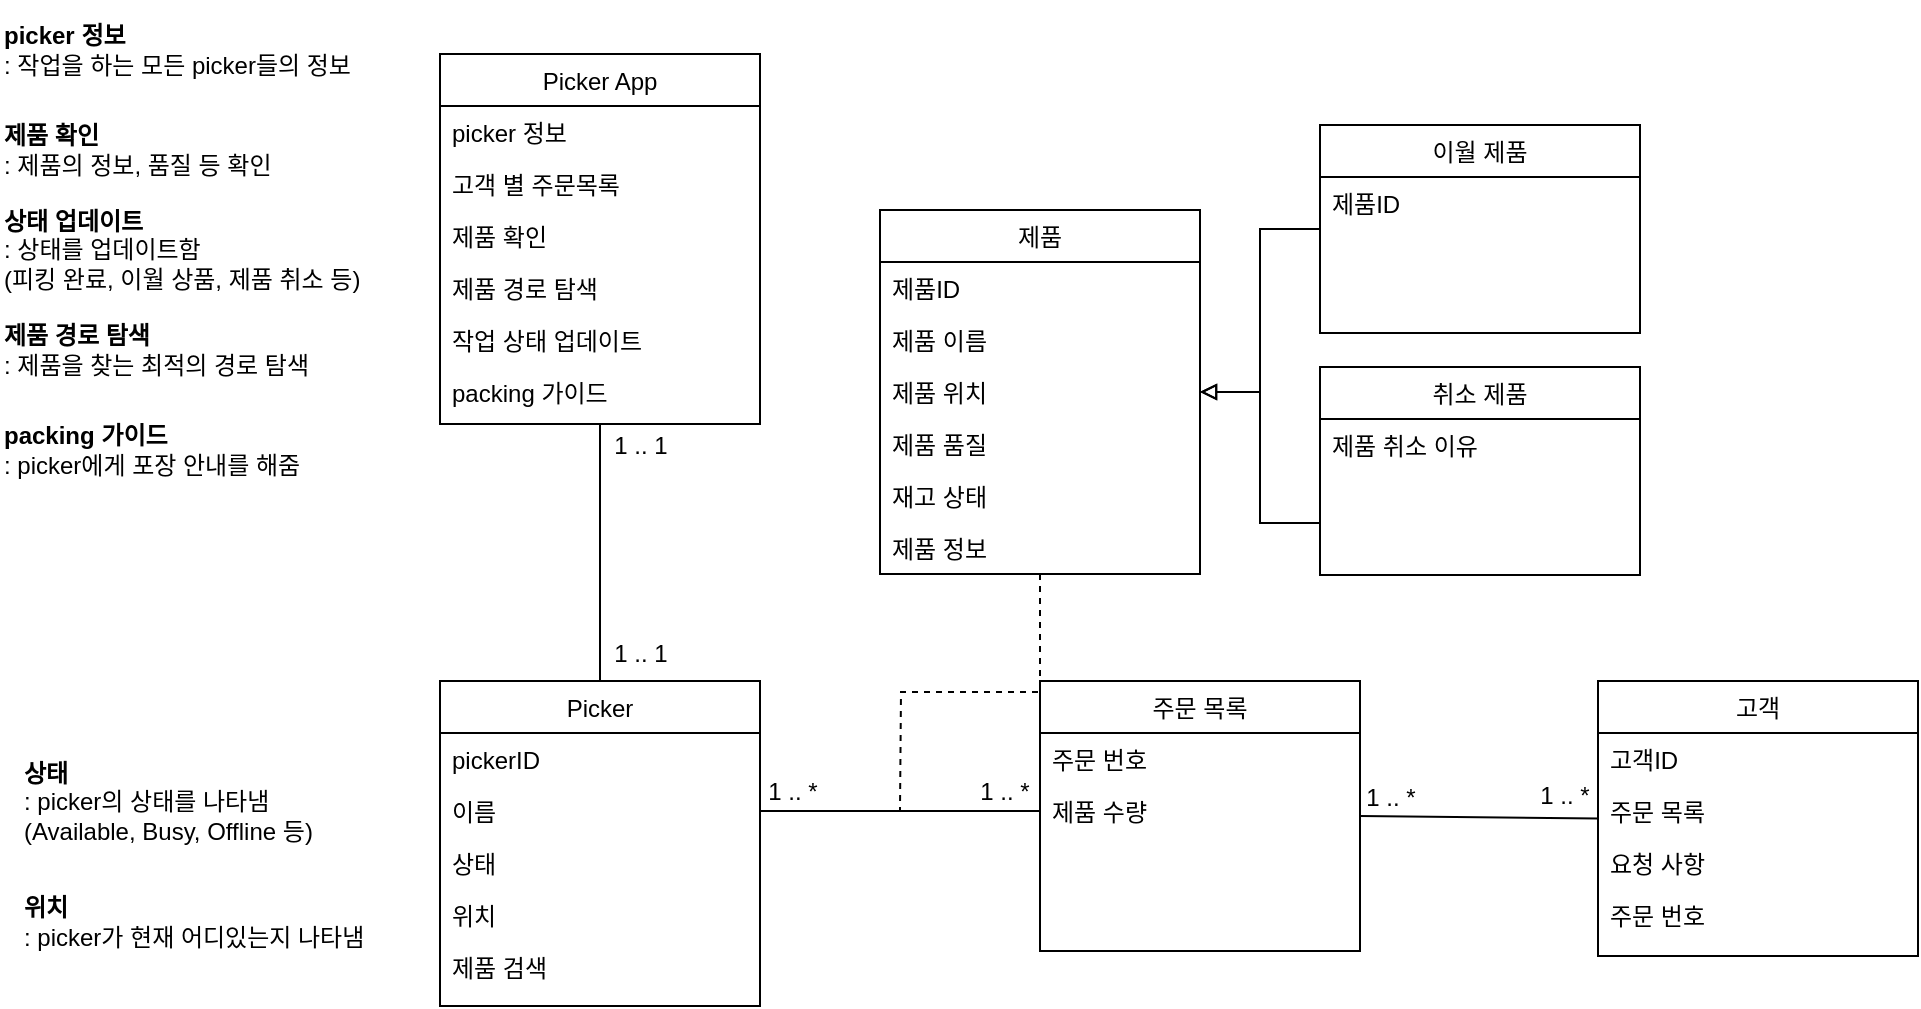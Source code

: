 <mxfile version="21.3.8" type="github">
  <diagram id="C5RBs43oDa-KdzZeNtuy" name="Page-1">
    <mxGraphModel dx="2140" dy="726" grid="1" gridSize="10" guides="1" tooltips="1" connect="1" arrows="1" fold="1" page="1" pageScale="1" pageWidth="827" pageHeight="1169" math="0" shadow="0">
      <root>
        <mxCell id="WIyWlLk6GJQsqaUBKTNV-0" />
        <mxCell id="WIyWlLk6GJQsqaUBKTNV-1" parent="WIyWlLk6GJQsqaUBKTNV-0" />
        <mxCell id="zkfFHV4jXpPFQw0GAbJ--0" value="Picker" style="swimlane;fontStyle=0;align=center;verticalAlign=top;childLayout=stackLayout;horizontal=1;startSize=26;horizontalStack=0;resizeParent=1;resizeLast=0;collapsible=1;marginBottom=0;rounded=0;shadow=0;strokeWidth=1;" parent="WIyWlLk6GJQsqaUBKTNV-1" vertex="1">
          <mxGeometry x="-60" y="393.5" width="160" height="162.5" as="geometry">
            <mxRectangle x="230" y="140" width="160" height="26" as="alternateBounds" />
          </mxGeometry>
        </mxCell>
        <mxCell id="zkfFHV4jXpPFQw0GAbJ--3" value="pickerID" style="text;align=left;verticalAlign=top;spacingLeft=4;spacingRight=4;overflow=hidden;rotatable=0;points=[[0,0.5],[1,0.5]];portConstraint=eastwest;rounded=0;shadow=0;html=0;" parent="zkfFHV4jXpPFQw0GAbJ--0" vertex="1">
          <mxGeometry y="26" width="160" height="26" as="geometry" />
        </mxCell>
        <mxCell id="zkfFHV4jXpPFQw0GAbJ--1" value="이름" style="text;align=left;verticalAlign=top;spacingLeft=4;spacingRight=4;overflow=hidden;rotatable=0;points=[[0,0.5],[1,0.5]];portConstraint=eastwest;" parent="zkfFHV4jXpPFQw0GAbJ--0" vertex="1">
          <mxGeometry y="52" width="160" height="26" as="geometry" />
        </mxCell>
        <mxCell id="zkfFHV4jXpPFQw0GAbJ--2" value="상태" style="text;align=left;verticalAlign=top;spacingLeft=4;spacingRight=4;overflow=hidden;rotatable=0;points=[[0,0.5],[1,0.5]];portConstraint=eastwest;rounded=0;shadow=0;html=0;" parent="zkfFHV4jXpPFQw0GAbJ--0" vertex="1">
          <mxGeometry y="78" width="160" height="26" as="geometry" />
        </mxCell>
        <mxCell id="fCyhSz04hfvH7WSyZomO-2" value="위치" style="text;align=left;verticalAlign=top;spacingLeft=4;spacingRight=4;overflow=hidden;rotatable=0;points=[[0,0.5],[1,0.5]];portConstraint=eastwest;rounded=0;shadow=0;html=0;" parent="zkfFHV4jXpPFQw0GAbJ--0" vertex="1">
          <mxGeometry y="104" width="160" height="26" as="geometry" />
        </mxCell>
        <mxCell id="fCyhSz04hfvH7WSyZomO-23" value="제품 검색" style="text;align=left;verticalAlign=top;spacingLeft=4;spacingRight=4;overflow=hidden;rotatable=0;points=[[0,0.5],[1,0.5]];portConstraint=eastwest;rounded=0;shadow=0;html=0;" parent="zkfFHV4jXpPFQw0GAbJ--0" vertex="1">
          <mxGeometry y="130" width="160" height="26" as="geometry" />
        </mxCell>
        <mxCell id="fCyhSz04hfvH7WSyZomO-0" value="&lt;b&gt;상태&lt;/b&gt;&amp;nbsp;&lt;br&gt;: picker의 상태를 나타냄&lt;br&gt;(Available, Busy, Offline 등)" style="text;html=1;strokeColor=none;fillColor=none;align=left;verticalAlign=middle;whiteSpace=wrap;rounded=0;" parent="WIyWlLk6GJQsqaUBKTNV-1" vertex="1">
          <mxGeometry x="-270" y="428.5" width="190" height="50" as="geometry" />
        </mxCell>
        <mxCell id="9sA1f5Ovw9tdq7YG9Ci8-26" style="edgeStyle=orthogonalEdgeStyle;rounded=0;orthogonalLoop=1;jettySize=auto;html=1;exitX=0.5;exitY=1;exitDx=0;exitDy=0;endArrow=none;endFill=0;" parent="WIyWlLk6GJQsqaUBKTNV-1" source="fCyhSz04hfvH7WSyZomO-3" target="zkfFHV4jXpPFQw0GAbJ--0" edge="1">
          <mxGeometry relative="1" as="geometry" />
        </mxCell>
        <mxCell id="fCyhSz04hfvH7WSyZomO-3" value="Picker App" style="swimlane;fontStyle=0;align=center;verticalAlign=top;childLayout=stackLayout;horizontal=1;startSize=26;horizontalStack=0;resizeParent=1;resizeLast=0;collapsible=1;marginBottom=0;rounded=0;shadow=0;strokeWidth=1;" parent="WIyWlLk6GJQsqaUBKTNV-1" vertex="1">
          <mxGeometry x="-60" y="80" width="160" height="185" as="geometry">
            <mxRectangle x="230" y="140" width="160" height="26" as="alternateBounds" />
          </mxGeometry>
        </mxCell>
        <mxCell id="fCyhSz04hfvH7WSyZomO-4" value="picker 정보" style="text;align=left;verticalAlign=top;spacingLeft=4;spacingRight=4;overflow=hidden;rotatable=0;points=[[0,0.5],[1,0.5]];portConstraint=eastwest;rounded=0;shadow=0;html=0;" parent="fCyhSz04hfvH7WSyZomO-3" vertex="1">
          <mxGeometry y="26" width="160" height="26" as="geometry" />
        </mxCell>
        <mxCell id="fCyhSz04hfvH7WSyZomO-5" value="고객 별 주문목록" style="text;align=left;verticalAlign=top;spacingLeft=4;spacingRight=4;overflow=hidden;rotatable=0;points=[[0,0.5],[1,0.5]];portConstraint=eastwest;" parent="fCyhSz04hfvH7WSyZomO-3" vertex="1">
          <mxGeometry y="52" width="160" height="26" as="geometry" />
        </mxCell>
        <mxCell id="fCyhSz04hfvH7WSyZomO-6" value="제품 확인" style="text;align=left;verticalAlign=top;spacingLeft=4;spacingRight=4;overflow=hidden;rotatable=0;points=[[0,0.5],[1,0.5]];portConstraint=eastwest;rounded=0;shadow=0;html=0;" parent="fCyhSz04hfvH7WSyZomO-3" vertex="1">
          <mxGeometry y="78" width="160" height="26" as="geometry" />
        </mxCell>
        <mxCell id="rKsJdZAuxExDrPlqNUIQ-4" value="제품 경로 탐색" style="text;align=left;verticalAlign=top;spacingLeft=4;spacingRight=4;overflow=hidden;rotatable=0;points=[[0,0.5],[1,0.5]];portConstraint=eastwest;rounded=0;shadow=0;html=0;" parent="fCyhSz04hfvH7WSyZomO-3" vertex="1">
          <mxGeometry y="104" width="160" height="26" as="geometry" />
        </mxCell>
        <mxCell id="fCyhSz04hfvH7WSyZomO-20" value="작업 상태 업데이트" style="text;align=left;verticalAlign=top;spacingLeft=4;spacingRight=4;overflow=hidden;rotatable=0;points=[[0,0.5],[1,0.5]];portConstraint=eastwest;rounded=0;shadow=0;html=0;" parent="fCyhSz04hfvH7WSyZomO-3" vertex="1">
          <mxGeometry y="130" width="160" height="26" as="geometry" />
        </mxCell>
        <mxCell id="fCyhSz04hfvH7WSyZomO-7" value="packing 가이드" style="text;align=left;verticalAlign=top;spacingLeft=4;spacingRight=4;overflow=hidden;rotatable=0;points=[[0,0.5],[1,0.5]];portConstraint=eastwest;rounded=0;shadow=0;html=0;" parent="fCyhSz04hfvH7WSyZomO-3" vertex="1">
          <mxGeometry y="156" width="160" height="26" as="geometry" />
        </mxCell>
        <mxCell id="fCyhSz04hfvH7WSyZomO-8" value="&lt;b&gt;picker 정보&lt;/b&gt;&amp;nbsp;&lt;br&gt;: 작업을 하는 모든 picker들의 정보" style="text;html=1;strokeColor=none;fillColor=none;align=left;verticalAlign=middle;whiteSpace=wrap;rounded=0;" parent="WIyWlLk6GJQsqaUBKTNV-1" vertex="1">
          <mxGeometry x="-280" y="53" width="201" height="50" as="geometry" />
        </mxCell>
        <mxCell id="fCyhSz04hfvH7WSyZomO-9" value="&lt;b&gt;위치&lt;/b&gt;&amp;nbsp;&lt;br&gt;: picker가 현재 어디있는지 나타냄" style="text;html=1;strokeColor=none;fillColor=none;align=left;verticalAlign=middle;whiteSpace=wrap;rounded=0;" parent="WIyWlLk6GJQsqaUBKTNV-1" vertex="1">
          <mxGeometry x="-270" y="488.5" width="190" height="50" as="geometry" />
        </mxCell>
        <mxCell id="fCyhSz04hfvH7WSyZomO-10" value="&lt;b&gt;제품 확인&lt;/b&gt;&amp;nbsp;&lt;br&gt;: 제품의 정보, 품질 등 확인" style="text;html=1;strokeColor=none;fillColor=none;align=left;verticalAlign=middle;whiteSpace=wrap;rounded=0;" parent="WIyWlLk6GJQsqaUBKTNV-1" vertex="1">
          <mxGeometry x="-280" y="103" width="201" height="50" as="geometry" />
        </mxCell>
        <mxCell id="fCyhSz04hfvH7WSyZomO-11" value="&lt;b&gt;packing 가이드&lt;/b&gt;&amp;nbsp;&lt;br&gt;: picker에게 포장 안내를 해줌" style="text;html=1;strokeColor=none;fillColor=none;align=left;verticalAlign=middle;whiteSpace=wrap;rounded=0;" parent="WIyWlLk6GJQsqaUBKTNV-1" vertex="1">
          <mxGeometry x="-280" y="253" width="201" height="50" as="geometry" />
        </mxCell>
        <mxCell id="fCyhSz04hfvH7WSyZomO-14" value="주문 목록" style="swimlane;fontStyle=0;align=center;verticalAlign=top;childLayout=stackLayout;horizontal=1;startSize=26;horizontalStack=0;resizeParent=1;resizeLast=0;collapsible=1;marginBottom=0;rounded=0;shadow=0;strokeWidth=1;" parent="WIyWlLk6GJQsqaUBKTNV-1" vertex="1">
          <mxGeometry x="240" y="393.5" width="160" height="135" as="geometry">
            <mxRectangle x="230" y="140" width="160" height="26" as="alternateBounds" />
          </mxGeometry>
        </mxCell>
        <mxCell id="fCyhSz04hfvH7WSyZomO-15" value="주문 번호" style="text;align=left;verticalAlign=top;spacingLeft=4;spacingRight=4;overflow=hidden;rotatable=0;points=[[0,0.5],[1,0.5]];portConstraint=eastwest;rounded=0;shadow=0;html=0;" parent="fCyhSz04hfvH7WSyZomO-14" vertex="1">
          <mxGeometry y="26" width="160" height="26" as="geometry" />
        </mxCell>
        <mxCell id="fCyhSz04hfvH7WSyZomO-16" value="제품 수량" style="text;align=left;verticalAlign=top;spacingLeft=4;spacingRight=4;overflow=hidden;rotatable=0;points=[[0,0.5],[1,0.5]];portConstraint=eastwest;" parent="fCyhSz04hfvH7WSyZomO-14" vertex="1">
          <mxGeometry y="52" width="160" height="26" as="geometry" />
        </mxCell>
        <mxCell id="9sA1f5Ovw9tdq7YG9Ci8-1" value="고객" style="swimlane;fontStyle=0;align=center;verticalAlign=top;childLayout=stackLayout;horizontal=1;startSize=26;horizontalStack=0;resizeParent=1;resizeLast=0;collapsible=1;marginBottom=0;rounded=0;shadow=0;strokeWidth=1;" parent="WIyWlLk6GJQsqaUBKTNV-1" vertex="1">
          <mxGeometry x="519" y="393.5" width="160" height="137.5" as="geometry">
            <mxRectangle x="230" y="140" width="160" height="26" as="alternateBounds" />
          </mxGeometry>
        </mxCell>
        <mxCell id="9sA1f5Ovw9tdq7YG9Ci8-2" value="고객ID" style="text;align=left;verticalAlign=top;spacingLeft=4;spacingRight=4;overflow=hidden;rotatable=0;points=[[0,0.5],[1,0.5]];portConstraint=eastwest;rounded=0;shadow=0;html=0;" parent="9sA1f5Ovw9tdq7YG9Ci8-1" vertex="1">
          <mxGeometry y="26" width="160" height="26" as="geometry" />
        </mxCell>
        <mxCell id="9sA1f5Ovw9tdq7YG9Ci8-3" value="주문 목록" style="text;align=left;verticalAlign=top;spacingLeft=4;spacingRight=4;overflow=hidden;rotatable=0;points=[[0,0.5],[1,0.5]];portConstraint=eastwest;" parent="9sA1f5Ovw9tdq7YG9Ci8-1" vertex="1">
          <mxGeometry y="52" width="160" height="26" as="geometry" />
        </mxCell>
        <mxCell id="9sA1f5Ovw9tdq7YG9Ci8-9" value="요청 사항" style="text;align=left;verticalAlign=top;spacingLeft=4;spacingRight=4;overflow=hidden;rotatable=0;points=[[0,0.5],[1,0.5]];portConstraint=eastwest;" parent="9sA1f5Ovw9tdq7YG9Ci8-1" vertex="1">
          <mxGeometry y="78" width="160" height="26" as="geometry" />
        </mxCell>
        <mxCell id="9sA1f5Ovw9tdq7YG9Ci8-31" value="주문 번호" style="text;align=left;verticalAlign=top;spacingLeft=4;spacingRight=4;overflow=hidden;rotatable=0;points=[[0,0.5],[1,0.5]];portConstraint=eastwest;" parent="9sA1f5Ovw9tdq7YG9Ci8-1" vertex="1">
          <mxGeometry y="104" width="160" height="26" as="geometry" />
        </mxCell>
        <mxCell id="9sA1f5Ovw9tdq7YG9Ci8-13" value="&lt;b&gt;상태 업데이트&lt;/b&gt;&lt;br&gt;: 상태를 업데이트함 &lt;br&gt;(피킹 완료, 이월 상품, 제품 취소 등)" style="text;html=1;strokeColor=none;fillColor=none;align=left;verticalAlign=middle;whiteSpace=wrap;rounded=0;" parent="WIyWlLk6GJQsqaUBKTNV-1" vertex="1">
          <mxGeometry x="-280" y="153" width="201" height="50" as="geometry" />
        </mxCell>
        <mxCell id="9sA1f5Ovw9tdq7YG9Ci8-14" style="rounded=0;orthogonalLoop=1;jettySize=auto;html=1;exitX=1;exitY=0.5;exitDx=0;exitDy=0;entryX=0;entryY=0.5;entryDx=0;entryDy=0;endArrow=none;endFill=0;" parent="WIyWlLk6GJQsqaUBKTNV-1" source="fCyhSz04hfvH7WSyZomO-14" target="9sA1f5Ovw9tdq7YG9Ci8-1" edge="1">
          <mxGeometry relative="1" as="geometry" />
        </mxCell>
        <mxCell id="9sA1f5Ovw9tdq7YG9Ci8-15" value="1 .. *" style="text;html=1;align=center;verticalAlign=middle;resizable=0;points=[];autosize=1;strokeColor=none;fillColor=none;" parent="WIyWlLk6GJQsqaUBKTNV-1" vertex="1">
          <mxGeometry x="390" y="436.5" width="50" height="30" as="geometry" />
        </mxCell>
        <mxCell id="9sA1f5Ovw9tdq7YG9Ci8-16" value="1 .. *" style="text;html=1;align=center;verticalAlign=middle;resizable=0;points=[];autosize=1;strokeColor=none;fillColor=none;" parent="WIyWlLk6GJQsqaUBKTNV-1" vertex="1">
          <mxGeometry x="477" y="435.5" width="50" height="30" as="geometry" />
        </mxCell>
        <mxCell id="9sA1f5Ovw9tdq7YG9Ci8-20" style="edgeStyle=orthogonalEdgeStyle;rounded=0;orthogonalLoop=1;jettySize=auto;html=1;exitX=1;exitY=0.5;exitDx=0;exitDy=0;entryX=0;entryY=0.5;entryDx=0;entryDy=0;endArrow=none;endFill=0;" parent="WIyWlLk6GJQsqaUBKTNV-1" source="zkfFHV4jXpPFQw0GAbJ--1" edge="1">
          <mxGeometry relative="1" as="geometry">
            <mxPoint x="240" y="458.5" as="targetPoint" />
          </mxGeometry>
        </mxCell>
        <mxCell id="9sA1f5Ovw9tdq7YG9Ci8-21" value="1 .. *" style="text;html=1;align=center;verticalAlign=middle;resizable=0;points=[];autosize=1;strokeColor=none;fillColor=none;" parent="WIyWlLk6GJQsqaUBKTNV-1" vertex="1">
          <mxGeometry x="91" y="434" width="50" height="30" as="geometry" />
        </mxCell>
        <mxCell id="9sA1f5Ovw9tdq7YG9Ci8-24" value="1 .. *" style="text;html=1;align=center;verticalAlign=middle;resizable=0;points=[];autosize=1;strokeColor=none;fillColor=none;" parent="WIyWlLk6GJQsqaUBKTNV-1" vertex="1">
          <mxGeometry x="197" y="434" width="50" height="30" as="geometry" />
        </mxCell>
        <mxCell id="DlY-QId4kqH3LaCHQLSD-7" style="edgeStyle=orthogonalEdgeStyle;rounded=0;orthogonalLoop=1;jettySize=auto;html=1;exitX=0.5;exitY=1;exitDx=0;exitDy=0;dashed=1;endArrow=none;endFill=0;" edge="1" parent="WIyWlLk6GJQsqaUBKTNV-1" source="9sA1f5Ovw9tdq7YG9Ci8-27">
          <mxGeometry relative="1" as="geometry">
            <mxPoint x="170" y="458" as="targetPoint" />
            <mxPoint x="240" y="291" as="sourcePoint" />
          </mxGeometry>
        </mxCell>
        <mxCell id="9sA1f5Ovw9tdq7YG9Ci8-27" value="제품" style="swimlane;fontStyle=0;align=center;verticalAlign=top;childLayout=stackLayout;horizontal=1;startSize=26;horizontalStack=0;resizeParent=1;resizeLast=0;collapsible=1;marginBottom=0;rounded=0;shadow=0;strokeWidth=1;" parent="WIyWlLk6GJQsqaUBKTNV-1" vertex="1">
          <mxGeometry x="160" y="158" width="160" height="182" as="geometry">
            <mxRectangle x="230" y="140" width="160" height="26" as="alternateBounds" />
          </mxGeometry>
        </mxCell>
        <mxCell id="9sA1f5Ovw9tdq7YG9Ci8-28" value="제품ID" style="text;align=left;verticalAlign=top;spacingLeft=4;spacingRight=4;overflow=hidden;rotatable=0;points=[[0,0.5],[1,0.5]];portConstraint=eastwest;rounded=0;shadow=0;html=0;" parent="9sA1f5Ovw9tdq7YG9Ci8-27" vertex="1">
          <mxGeometry y="26" width="160" height="26" as="geometry" />
        </mxCell>
        <mxCell id="DlY-QId4kqH3LaCHQLSD-28" value="제품 이름" style="text;align=left;verticalAlign=top;spacingLeft=4;spacingRight=4;overflow=hidden;rotatable=0;points=[[0,0.5],[1,0.5]];portConstraint=eastwest;rounded=0;shadow=0;html=0;" vertex="1" parent="9sA1f5Ovw9tdq7YG9Ci8-27">
          <mxGeometry y="52" width="160" height="26" as="geometry" />
        </mxCell>
        <mxCell id="9sA1f5Ovw9tdq7YG9Ci8-29" value="제품 위치" style="text;align=left;verticalAlign=top;spacingLeft=4;spacingRight=4;overflow=hidden;rotatable=0;points=[[0,0.5],[1,0.5]];portConstraint=eastwest;rounded=0;shadow=0;html=0;" parent="9sA1f5Ovw9tdq7YG9Ci8-27" vertex="1">
          <mxGeometry y="78" width="160" height="26" as="geometry" />
        </mxCell>
        <mxCell id="9sA1f5Ovw9tdq7YG9Ci8-32" value="제품 품질" style="text;align=left;verticalAlign=top;spacingLeft=4;spacingRight=4;overflow=hidden;rotatable=0;points=[[0,0.5],[1,0.5]];portConstraint=eastwest;rounded=0;shadow=0;html=0;" parent="9sA1f5Ovw9tdq7YG9Ci8-27" vertex="1">
          <mxGeometry y="104" width="160" height="26" as="geometry" />
        </mxCell>
        <mxCell id="DlY-QId4kqH3LaCHQLSD-29" value="재고 상태" style="text;align=left;verticalAlign=top;spacingLeft=4;spacingRight=4;overflow=hidden;rotatable=0;points=[[0,0.5],[1,0.5]];portConstraint=eastwest;rounded=0;shadow=0;html=0;" vertex="1" parent="9sA1f5Ovw9tdq7YG9Ci8-27">
          <mxGeometry y="130" width="160" height="26" as="geometry" />
        </mxCell>
        <mxCell id="DlY-QId4kqH3LaCHQLSD-30" value="제품 정보" style="text;align=left;verticalAlign=top;spacingLeft=4;spacingRight=4;overflow=hidden;rotatable=0;points=[[0,0.5],[1,0.5]];portConstraint=eastwest;rounded=0;shadow=0;html=0;" vertex="1" parent="9sA1f5Ovw9tdq7YG9Ci8-27">
          <mxGeometry y="156" width="160" height="26" as="geometry" />
        </mxCell>
        <mxCell id="9sA1f5Ovw9tdq7YG9Ci8-38" value="1 .. 1" style="text;html=1;align=center;verticalAlign=middle;resizable=0;points=[];autosize=1;strokeColor=none;fillColor=none;" parent="WIyWlLk6GJQsqaUBKTNV-1" vertex="1">
          <mxGeometry x="15" y="261" width="50" height="30" as="geometry" />
        </mxCell>
        <mxCell id="9sA1f5Ovw9tdq7YG9Ci8-39" value="1 .. 1" style="text;html=1;align=center;verticalAlign=middle;resizable=0;points=[];autosize=1;strokeColor=none;fillColor=none;" parent="WIyWlLk6GJQsqaUBKTNV-1" vertex="1">
          <mxGeometry x="15" y="365" width="50" height="30" as="geometry" />
        </mxCell>
        <mxCell id="rKsJdZAuxExDrPlqNUIQ-3" value="&lt;b&gt;제품 경로 탐색&lt;/b&gt;&lt;br&gt;: 제품을 찾는 최적의 경로 탐색" style="text;html=1;strokeColor=none;fillColor=none;align=left;verticalAlign=middle;whiteSpace=wrap;rounded=0;" parent="WIyWlLk6GJQsqaUBKTNV-1" vertex="1">
          <mxGeometry x="-280" y="203" width="201" height="50" as="geometry" />
        </mxCell>
        <mxCell id="DlY-QId4kqH3LaCHQLSD-26" style="edgeStyle=orthogonalEdgeStyle;rounded=0;orthogonalLoop=1;jettySize=auto;html=1;exitX=0;exitY=0.5;exitDx=0;exitDy=0;entryX=1;entryY=0.5;entryDx=0;entryDy=0;endArrow=block;endFill=0;" edge="1" parent="WIyWlLk6GJQsqaUBKTNV-1" source="DlY-QId4kqH3LaCHQLSD-10" target="9sA1f5Ovw9tdq7YG9Ci8-29">
          <mxGeometry relative="1" as="geometry" />
        </mxCell>
        <mxCell id="DlY-QId4kqH3LaCHQLSD-10" value="이월 제품" style="swimlane;fontStyle=0;align=center;verticalAlign=top;childLayout=stackLayout;horizontal=1;startSize=26;horizontalStack=0;resizeParent=1;resizeLast=0;collapsible=1;marginBottom=0;rounded=0;shadow=0;strokeWidth=1;" vertex="1" parent="WIyWlLk6GJQsqaUBKTNV-1">
          <mxGeometry x="380" y="115.5" width="160" height="104" as="geometry">
            <mxRectangle x="230" y="140" width="160" height="26" as="alternateBounds" />
          </mxGeometry>
        </mxCell>
        <mxCell id="DlY-QId4kqH3LaCHQLSD-11" value="제품ID" style="text;align=left;verticalAlign=top;spacingLeft=4;spacingRight=4;overflow=hidden;rotatable=0;points=[[0,0.5],[1,0.5]];portConstraint=eastwest;rounded=0;shadow=0;html=0;" vertex="1" parent="DlY-QId4kqH3LaCHQLSD-10">
          <mxGeometry y="26" width="160" height="26" as="geometry" />
        </mxCell>
        <mxCell id="DlY-QId4kqH3LaCHQLSD-27" style="edgeStyle=orthogonalEdgeStyle;rounded=0;orthogonalLoop=1;jettySize=auto;html=1;exitX=0;exitY=0.75;exitDx=0;exitDy=0;entryX=1;entryY=0.5;entryDx=0;entryDy=0;startArrow=none;startFill=0;endArrow=block;endFill=0;" edge="1" parent="WIyWlLk6GJQsqaUBKTNV-1" source="DlY-QId4kqH3LaCHQLSD-14" target="9sA1f5Ovw9tdq7YG9Ci8-29">
          <mxGeometry relative="1" as="geometry" />
        </mxCell>
        <mxCell id="DlY-QId4kqH3LaCHQLSD-14" value="취소 제품" style="swimlane;fontStyle=0;align=center;verticalAlign=top;childLayout=stackLayout;horizontal=1;startSize=26;horizontalStack=0;resizeParent=1;resizeLast=0;collapsible=1;marginBottom=0;rounded=0;shadow=0;strokeWidth=1;" vertex="1" parent="WIyWlLk6GJQsqaUBKTNV-1">
          <mxGeometry x="380" y="236.5" width="160" height="104" as="geometry">
            <mxRectangle x="230" y="140" width="160" height="26" as="alternateBounds" />
          </mxGeometry>
        </mxCell>
        <mxCell id="DlY-QId4kqH3LaCHQLSD-17" value="제품 취소 이유" style="text;align=left;verticalAlign=top;spacingLeft=4;spacingRight=4;overflow=hidden;rotatable=0;points=[[0,0.5],[1,0.5]];portConstraint=eastwest;rounded=0;shadow=0;html=0;" vertex="1" parent="DlY-QId4kqH3LaCHQLSD-14">
          <mxGeometry y="26" width="160" height="26" as="geometry" />
        </mxCell>
      </root>
    </mxGraphModel>
  </diagram>
</mxfile>

